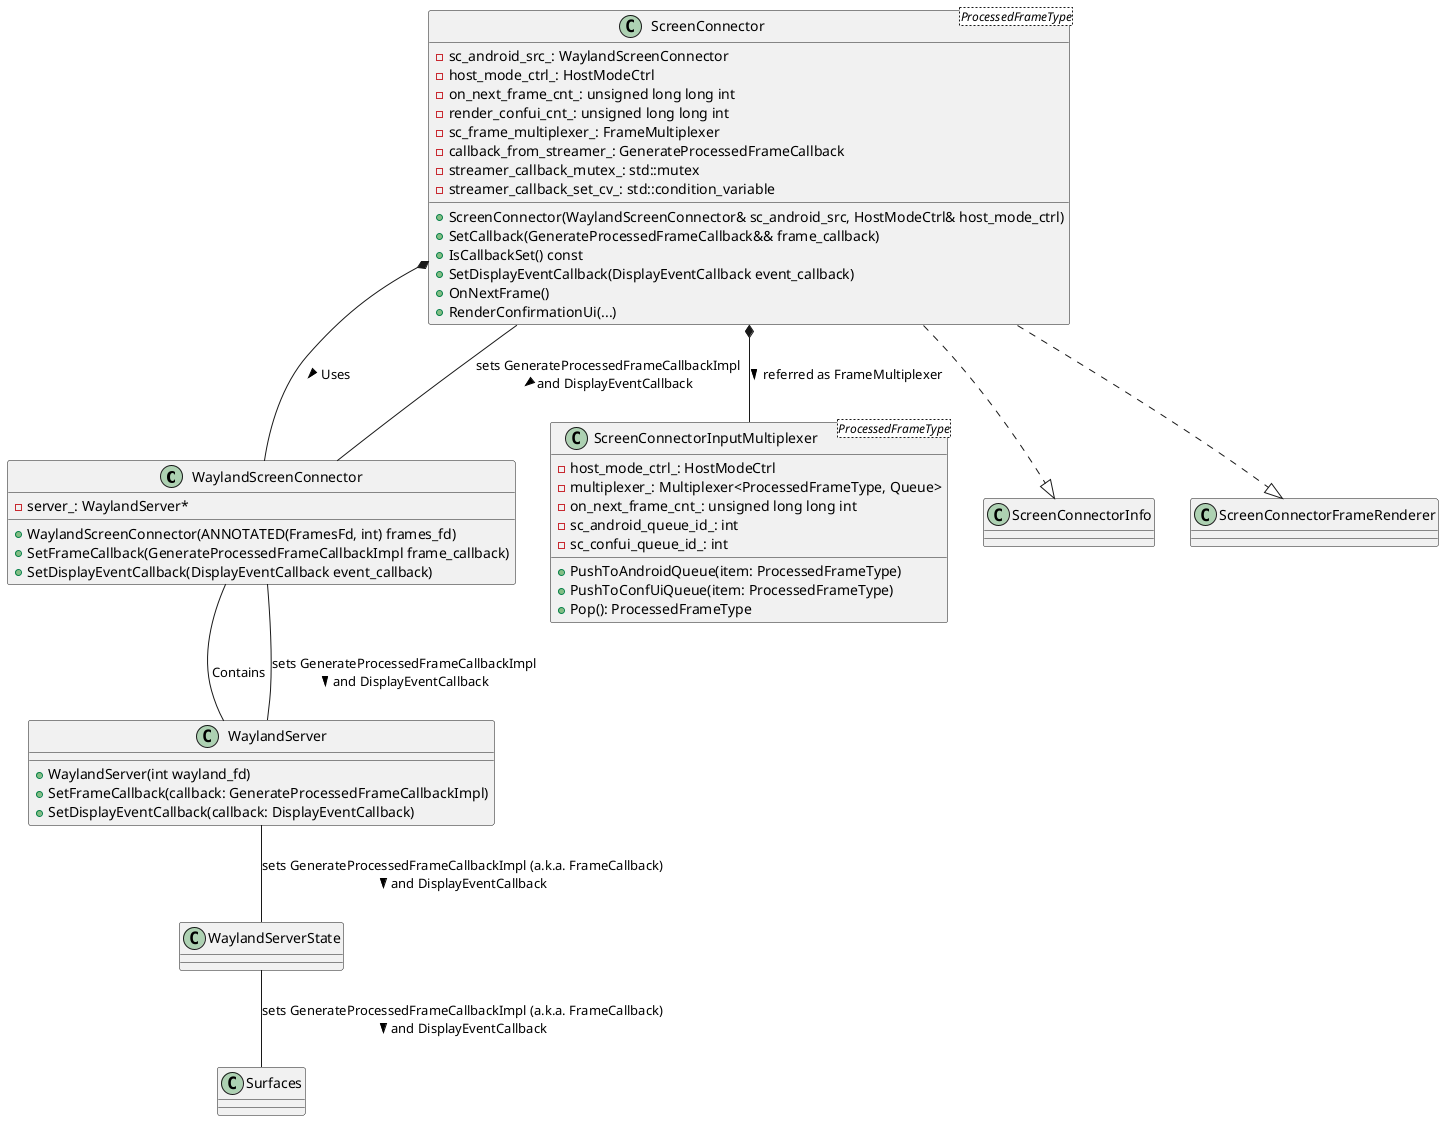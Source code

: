 @startuml

class WaylandScreenConnector {
  -server_: WaylandServer*
  +WaylandScreenConnector(ANNOTATED(FramesFd, int) frames_fd)
  +SetFrameCallback(GenerateProcessedFrameCallbackImpl frame_callback)
  +SetDisplayEventCallback(DisplayEventCallback event_callback)
}

class WaylandServer {
  +WaylandServer(int wayland_fd)
  +SetFrameCallback(callback: GenerateProcessedFrameCallbackImpl)
  +SetDisplayEventCallback(callback: DisplayEventCallback)
}

class ScreenConnector<ProcessedFrameType> {
  -sc_android_src_: WaylandScreenConnector
  -host_mode_ctrl_: HostModeCtrl
  -on_next_frame_cnt_: unsigned long long int
  -render_confui_cnt_: unsigned long long int
  -sc_frame_multiplexer_: FrameMultiplexer
  -callback_from_streamer_: GenerateProcessedFrameCallback
  -streamer_callback_mutex_: std::mutex
  -streamer_callback_set_cv_: std::condition_variable
  +ScreenConnector(WaylandScreenConnector& sc_android_src, HostModeCtrl& host_mode_ctrl)
  +SetCallback(GenerateProcessedFrameCallback&& frame_callback)
  +IsCallbackSet() const
  +SetDisplayEventCallback(DisplayEventCallback event_callback)
  +OnNextFrame()
  +RenderConfirmationUi(...)
}

class ScreenConnectorInputMultiplexer<ProcessedFrameType> {
  - host_mode_ctrl_: HostModeCtrl
  - multiplexer_: Multiplexer<ProcessedFrameType, Queue>
  - on_next_frame_cnt_: unsigned long long int
  - sc_android_queue_id_: int
  - sc_confui_queue_id_: int
  + PushToAndroidQueue(item: ProcessedFrameType)
  + PushToConfUiQueue(item: ProcessedFrameType)
  + Pop(): ProcessedFrameType
}


ScreenConnector ..|> ScreenConnectorInfo
ScreenConnector ..|> ScreenConnectorFrameRenderer

ScreenConnector *-- ScreenConnectorInputMultiplexer : referred as FrameMultiplexer >

ScreenConnector *-- WaylandScreenConnector : Uses >

WaylandScreenConnector -- WaylandServer : Contains

ScreenConnector -- WaylandScreenConnector : sets GenerateProcessedFrameCallbackImpl\nand DisplayEventCallback >
WaylandScreenConnector -- WaylandServer : sets GenerateProcessedFrameCallbackImpl\nand DisplayEventCallback >
WaylandServer -- WaylandServerState : sets GenerateProcessedFrameCallbackImpl (a.k.a. FrameCallback)\nand DisplayEventCallback >
WaylandServerState -- Surfaces : sets GenerateProcessedFrameCallbackImpl (a.k.a. FrameCallback)\nand DisplayEventCallback >

@enduml

